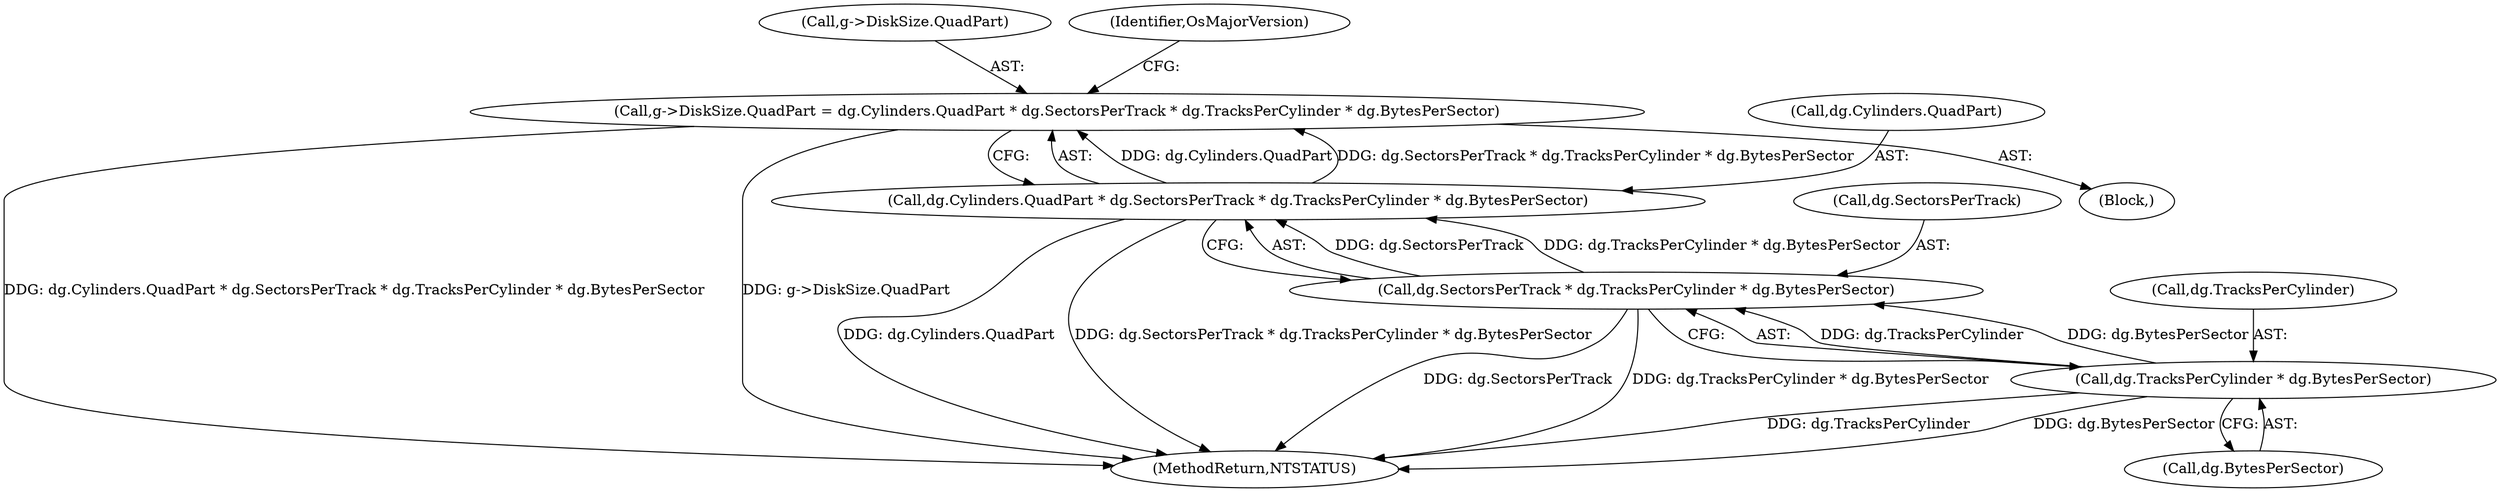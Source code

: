 digraph "0_VeraCrypt_f30f9339c9a0b9bbcc6f5ad38804af39db1f479e@integer" {
"1002216" [label="(Call,g->DiskSize.QuadPart = dg.Cylinders.QuadPart * dg.SectorsPerTrack * dg.TracksPerCylinder * dg.BytesPerSector)"];
"1002222" [label="(Call,dg.Cylinders.QuadPart * dg.SectorsPerTrack * dg.TracksPerCylinder * dg.BytesPerSector)"];
"1002228" [label="(Call,dg.SectorsPerTrack * dg.TracksPerCylinder * dg.BytesPerSector)"];
"1002232" [label="(Call,dg.TracksPerCylinder * dg.BytesPerSector)"];
"1002223" [label="(Call,dg.Cylinders.QuadPart)"];
"1002217" [label="(Call,g->DiskSize.QuadPart)"];
"1002216" [label="(Call,g->DiskSize.QuadPart = dg.Cylinders.QuadPart * dg.SectorsPerTrack * dg.TracksPerCylinder * dg.BytesPerSector)"];
"1002241" [label="(Identifier,OsMajorVersion)"];
"1002206" [label="(Block,)"];
"1002233" [label="(Call,dg.TracksPerCylinder)"];
"1003200" [label="(MethodReturn,NTSTATUS)"];
"1002228" [label="(Call,dg.SectorsPerTrack * dg.TracksPerCylinder * dg.BytesPerSector)"];
"1002229" [label="(Call,dg.SectorsPerTrack)"];
"1002236" [label="(Call,dg.BytesPerSector)"];
"1002232" [label="(Call,dg.TracksPerCylinder * dg.BytesPerSector)"];
"1002222" [label="(Call,dg.Cylinders.QuadPart * dg.SectorsPerTrack * dg.TracksPerCylinder * dg.BytesPerSector)"];
"1002216" -> "1002206"  [label="AST: "];
"1002216" -> "1002222"  [label="CFG: "];
"1002217" -> "1002216"  [label="AST: "];
"1002222" -> "1002216"  [label="AST: "];
"1002241" -> "1002216"  [label="CFG: "];
"1002216" -> "1003200"  [label="DDG: dg.Cylinders.QuadPart * dg.SectorsPerTrack * dg.TracksPerCylinder * dg.BytesPerSector"];
"1002216" -> "1003200"  [label="DDG: g->DiskSize.QuadPart"];
"1002222" -> "1002216"  [label="DDG: dg.Cylinders.QuadPart"];
"1002222" -> "1002216"  [label="DDG: dg.SectorsPerTrack * dg.TracksPerCylinder * dg.BytesPerSector"];
"1002222" -> "1002228"  [label="CFG: "];
"1002223" -> "1002222"  [label="AST: "];
"1002228" -> "1002222"  [label="AST: "];
"1002222" -> "1003200"  [label="DDG: dg.Cylinders.QuadPart"];
"1002222" -> "1003200"  [label="DDG: dg.SectorsPerTrack * dg.TracksPerCylinder * dg.BytesPerSector"];
"1002228" -> "1002222"  [label="DDG: dg.SectorsPerTrack"];
"1002228" -> "1002222"  [label="DDG: dg.TracksPerCylinder * dg.BytesPerSector"];
"1002228" -> "1002232"  [label="CFG: "];
"1002229" -> "1002228"  [label="AST: "];
"1002232" -> "1002228"  [label="AST: "];
"1002228" -> "1003200"  [label="DDG: dg.SectorsPerTrack"];
"1002228" -> "1003200"  [label="DDG: dg.TracksPerCylinder * dg.BytesPerSector"];
"1002232" -> "1002228"  [label="DDG: dg.TracksPerCylinder"];
"1002232" -> "1002228"  [label="DDG: dg.BytesPerSector"];
"1002232" -> "1002236"  [label="CFG: "];
"1002233" -> "1002232"  [label="AST: "];
"1002236" -> "1002232"  [label="AST: "];
"1002232" -> "1003200"  [label="DDG: dg.TracksPerCylinder"];
"1002232" -> "1003200"  [label="DDG: dg.BytesPerSector"];
}
